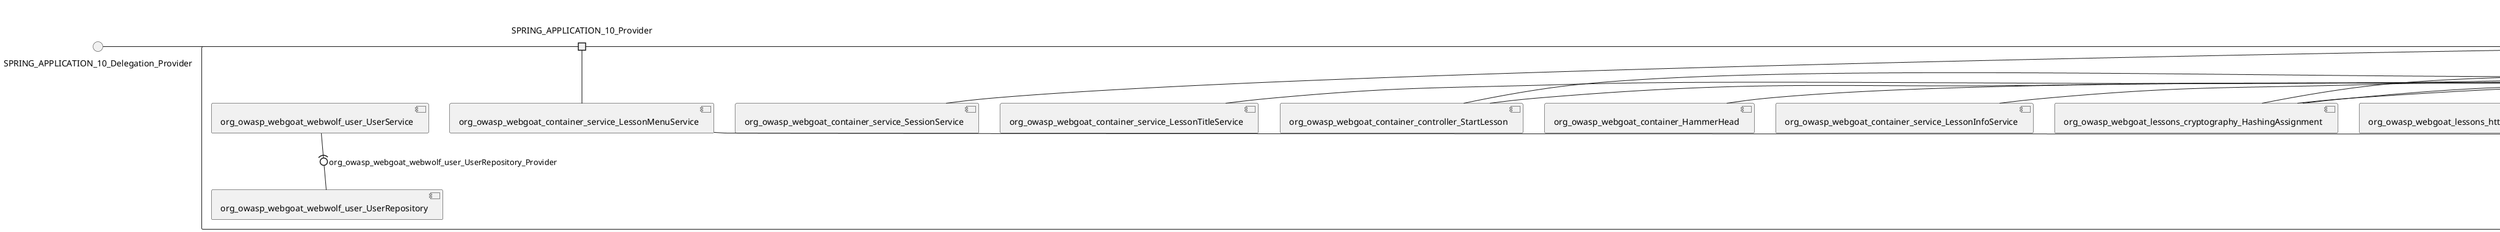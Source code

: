 @startuml
skinparam fixCircleLabelOverlapping true
skinparam componentStyle uml2
() SPRING_APPLICATION_10_Delegation_Provider
() SPRING_APPLICATION_11_Delegation_Provider
() SPRING_APPLICATION_12_Delegation_Provider
() SPRING_APPLICATION_13_Delegation_Provider
() SPRING_APPLICATION_14_Delegation_Provider
() SPRING_APPLICATION_15_Delegation_Provider
() SPRING_APPLICATION_16_Delegation_Provider
() SPRING_APPLICATION_2_Delegation_Provider
() SPRING_APPLICATION_3_Delegation_Provider
() SPRING_APPLICATION_4_Delegation_Provider
() SPRING_APPLICATION_5_Delegation_Provider
() SPRING_APPLICATION_6_Delegation_Provider
() SPRING_APPLICATION_7_Delegation_Provider
() SPRING_APPLICATION_8_Delegation_Provider
() SPRING_APPLICATION_9_Delegation_Provider
() SPRING_APPLICATION_BypassRestrictions_FieldRestrictions_POST_Delegation_Provider
() SPRING_APPLICATION_BypassRestrictions_frontendValidation_POST_Delegation_Provider
() SPRING_APPLICATION_ChromeDevTools_dummy_POST_Delegation_Provider
() SPRING_APPLICATION_ChromeDevTools_network_POST_Delegation_Provider
() SPRING_APPLICATION_CrossSiteScriptingStored_stored_xss_POST_Delegation_Provider
() SPRING_APPLICATION_CrossSiteScriptingStored_stored_xss_follow_up_POST_Delegation_Provider
() SPRING_APPLICATION_CrossSiteScripting_attack1_POST_Delegation_Provider
() SPRING_APPLICATION_CrossSiteScripting_attack3_POST_Delegation_Provider
() SPRING_APPLICATION_CrossSiteScripting_attack4_POST_Delegation_Provider
() SPRING_APPLICATION_CrossSiteScripting_attack5a_GET_Delegation_Provider
() SPRING_APPLICATION_CrossSiteScripting_attack6a_POST_Delegation_Provider
() SPRING_APPLICATION_CrossSiteScripting_dom_follow_up_POST_Delegation_Provider
() SPRING_APPLICATION_CrossSiteScripting_phone_home_xss_POST_Delegation_Provider
() SPRING_APPLICATION_CrossSiteScripting_quiz_GET_POST_Delegation_Provider
() SPRING_APPLICATION_Delegation_Provider
() SPRING_APPLICATION_GET_10_Delegation_Provider
() SPRING_APPLICATION_GET_11_Delegation_Provider
() SPRING_APPLICATION_GET_2_Delegation_Provider
() SPRING_APPLICATION_GET_3_Delegation_Provider
() SPRING_APPLICATION_GET_4_Delegation_Provider
() SPRING_APPLICATION_GET_5_Delegation_Provider
() SPRING_APPLICATION_GET_6_Delegation_Provider
() SPRING_APPLICATION_GET_7_Delegation_Provider
() SPRING_APPLICATION_GET_8_Delegation_Provider
() SPRING_APPLICATION_GET_9_Delegation_Provider
() SPRING_APPLICATION_GET_Delegation_Provider
() SPRING_APPLICATION_HtmlTampering_task_POST_Delegation_Provider
() SPRING_APPLICATION_HttpBasics_attack1_POST_Delegation_Provider
() SPRING_APPLICATION_HttpBasics_attack2_POST_Delegation_Provider
() SPRING_APPLICATION_IDOR_diff_attributes_POST_Delegation_Provider
() SPRING_APPLICATION_IDOR_login_POST_Delegation_Provider
() SPRING_APPLICATION_IDOR_profile_alt_path_POST_Delegation_Provider
() SPRING_APPLICATION_InsecureDeserialization_task_POST_Delegation_Provider
() SPRING_APPLICATION_InsecureLogin_Delegation_Provider
() SPRING_APPLICATION_JWT_decode_POST_Delegation_Provider
() SPRING_APPLICATION_JWT_jku_Delegation_Provider
() SPRING_APPLICATION_JWT_kid_Delegation_Provider
() SPRING_APPLICATION_JWT_quiz_GET_POST_Delegation_Provider
() SPRING_APPLICATION_JWT_refresh_Delegation_Provider
() SPRING_APPLICATION_JWT_secret_POST_Delegation_Provider
() SPRING_APPLICATION_JWT_votings_Delegation_Provider
() SPRING_APPLICATION_LogSpoofing_log_bleeding_POST_Delegation_Provider
() SPRING_APPLICATION_LogSpoofing_log_spoofing_POST_Delegation_Provider
() SPRING_APPLICATION_POST_10_Delegation_Provider
() SPRING_APPLICATION_POST_11_Delegation_Provider
() SPRING_APPLICATION_POST_12_Delegation_Provider
() SPRING_APPLICATION_POST_13_Delegation_Provider
() SPRING_APPLICATION_POST_14_Delegation_Provider
() SPRING_APPLICATION_POST_15_Delegation_Provider
() SPRING_APPLICATION_POST_16_Delegation_Provider
() SPRING_APPLICATION_POST_17_Delegation_Provider
() SPRING_APPLICATION_POST_18_Delegation_Provider
() SPRING_APPLICATION_POST_2_Delegation_Provider
() SPRING_APPLICATION_POST_3_Delegation_Provider
() SPRING_APPLICATION_POST_4_Delegation_Provider
() SPRING_APPLICATION_POST_5_Delegation_Provider
() SPRING_APPLICATION_POST_6_Delegation_Provider
() SPRING_APPLICATION_POST_7_Delegation_Provider
() SPRING_APPLICATION_POST_8_Delegation_Provider
() SPRING_APPLICATION_POST_9_Delegation_Provider
() SPRING_APPLICATION_POST_Delegation_Provider
() SPRING_APPLICATION_PUT_Delegation_Provider
() SPRING_APPLICATION_PasswordReset_ForgotPassword_create_password_reset_link_POST_Delegation_Provider
() SPRING_APPLICATION_PasswordReset_SecurityQuestions_POST_Delegation_Provider
() SPRING_APPLICATION_PasswordReset_reset_Delegation_Provider
() SPRING_APPLICATION_PasswordReset_simple_mail_reset_POST_Delegation_Provider
() SPRING_APPLICATION_PathTraversal_profile_picture_GET_Delegation_Provider
() SPRING_APPLICATION_PathTraversal_profile_picture_fix_GET_Delegation_Provider
() SPRING_APPLICATION_PathTraversal_profile_upload_POST_Delegation_Provider
() SPRING_APPLICATION_PathTraversal_profile_upload_fix_POST_Delegation_Provider
() SPRING_APPLICATION_PathTraversal_profile_upload_remove_user_input_POST_Delegation_Provider
() SPRING_APPLICATION_PathTraversal_random_POST_Delegation_Provider
() SPRING_APPLICATION_PathTraversal_random_picture_GET_Delegation_Provider
() SPRING_APPLICATION_PathTraversal_zip_slip_Delegation_Provider
() SPRING_APPLICATION_SSRF_task1_POST_Delegation_Provider
() SPRING_APPLICATION_SSRF_task2_POST_Delegation_Provider
() SPRING_APPLICATION_SecurePasswords_assignment_POST_Delegation_Provider
() SPRING_APPLICATION_SqlInjectionAdvanced_attack6a_POST_Delegation_Provider
() SPRING_APPLICATION_SqlInjectionAdvanced_attack6b_POST_Delegation_Provider
() SPRING_APPLICATION_SqlInjectionAdvanced_challenge_Login_POST_Delegation_Provider
() SPRING_APPLICATION_SqlInjectionAdvanced_challenge_PUT_Delegation_Provider
() SPRING_APPLICATION_SqlInjectionAdvanced_quiz_GET_POST_Delegation_Provider
() SPRING_APPLICATION_SqlInjectionMitigations_attack10a_POST_Delegation_Provider
() SPRING_APPLICATION_SqlInjectionMitigations_attack10b_POST_Delegation_Provider
() SPRING_APPLICATION_SqlInjectionMitigations_attack12a_POST_Delegation_Provider
() SPRING_APPLICATION_SqlInjectionMitigations_servers_GET_Delegation_Provider
() SPRING_APPLICATION_SqlInjection_assignment5a_POST_Delegation_Provider
() SPRING_APPLICATION_SqlInjection_assignment5b_POST_Delegation_Provider
() SPRING_APPLICATION_SqlInjection_attack10_POST_Delegation_Provider
() SPRING_APPLICATION_SqlInjection_attack2_POST_Delegation_Provider
() SPRING_APPLICATION_SqlInjection_attack3_POST_Delegation_Provider
() SPRING_APPLICATION_SqlInjection_attack4_POST_Delegation_Provider
() SPRING_APPLICATION_SqlInjection_attack5_POST_Delegation_Provider
() SPRING_APPLICATION_SqlInjection_attack8_POST_Delegation_Provider
() SPRING_APPLICATION_SqlInjection_attack9_POST_Delegation_Provider
() SPRING_APPLICATION_SqlOnlyInputValidationOnKeywords_attack_POST_Delegation_Provider
() SPRING_APPLICATION_SqlOnlyInputValidation_attack_POST_Delegation_Provider
() SPRING_APPLICATION_VulnerableComponents_attack1_POST_Delegation_Provider
() SPRING_APPLICATION_WebWolf_GET_Delegation_Provider
() SPRING_APPLICATION_WebWolf_landing_Delegation_Provider
() SPRING_APPLICATION_WebWolf_mail_Delegation_Provider
() SPRING_APPLICATION_challenge_1_POST_Delegation_Provider
() SPRING_APPLICATION_challenge_5_POST_Delegation_Provider
() SPRING_APPLICATION_challenge_7_Delegation_Provider
() SPRING_APPLICATION_challenge_8_Delegation_Provider
() SPRING_APPLICATION_challenge_logo_Delegation_Provider
() SPRING_APPLICATION_cia_quiz_GET_POST_Delegation_Provider
() SPRING_APPLICATION_clientSideFiltering_attack1_POST_Delegation_Provider
() SPRING_APPLICATION_clientSideFiltering_challenge_store_coupons_GET_Delegation_Provider
() SPRING_APPLICATION_clientSideFiltering_getItForFree_POST_Delegation_Provider
() SPRING_APPLICATION_clientSideFiltering_salaries_GET_Delegation_Provider
() SPRING_APPLICATION_crypto_encoding_basic_auth_POST_Delegation_Provider
() SPRING_APPLICATION_crypto_encoding_xor_POST_Delegation_Provider
() SPRING_APPLICATION_crypto_hashing_POST_Delegation_Provider
() SPRING_APPLICATION_crypto_secure_defaults_POST_Delegation_Provider
() SPRING_APPLICATION_crypto_signing_verify_POST_Delegation_Provider
() SPRING_APPLICATION_csrf_feedback_message_POST_Delegation_Provider
() SPRING_APPLICATION_csrf_review_POST_Delegation_Provider
() SPRING_APPLICATION_files_GET_Delegation_Provider
() SPRING_APPLICATION_fileupload_POST_Delegation_Provider
() SPRING_APPLICATION_jwt_Delegation_Provider
() SPRING_APPLICATION_landing_Delegation_Provider
() SPRING_APPLICATION_lesson_template_Delegation_Provider
() SPRING_APPLICATION_login_oauth_mvc_GET_Delegation_Provider
() SPRING_APPLICATION_mail_DELETE_GET_POST_Delegation_Provider
() SPRING_APPLICATION_register_mvc_POST_Delegation_Provider
() SPRING_APPLICATION_registration_GET_Delegation_Provider
() SPRING_APPLICATION_requests_GET_Delegation_Provider
() SPRING_APPLICATION_scoreboard_data_GET_Delegation_Provider
() SPRING_APPLICATION_server_directory_GET_Delegation_Provider
() SPRING_APPLICATION_service_debug_labels_mvc_Delegation_Provider
() SPRING_APPLICATION_service_lessonoverview_mvc_Delegation_Provider
() SPRING_APPLICATION_xxe_comments_GET_Delegation_Provider
rectangle System {
[org_owasp_webgoat_container_HammerHead] [[webgoat-webgoat.repository#_ZVGf_DFpEe-_a7mISf_qow]]
[org_owasp_webgoat_container_WebWolfRedirect] [[webgoat-webgoat.repository#_ZVGf_DFpEe-_a7mISf_qow]]
[org_owasp_webgoat_container_controller_StartLesson] [[webgoat-webgoat.repository#_ZVGf_DFpEe-_a7mISf_qow]]
[org_owasp_webgoat_container_controller_Welcome] [[webgoat-webgoat.repository#_ZVGf_DFpEe-_a7mISf_qow]]
[org_owasp_webgoat_container_i18n_PluginMessages_Provider] [[webgoat-webgoat.repository#_ZVGf_DFpEe-_a7mISf_qow]]
[org_owasp_webgoat_container_service_EnvironmentService] [[webgoat-webgoat.repository#_ZVGf_DFpEe-_a7mISf_qow]]
[org_owasp_webgoat_container_service_HintService] [[webgoat-webgoat.repository#_ZVGf_DFpEe-_a7mISf_qow]]
[org_owasp_webgoat_container_service_LabelDebugService] [[webgoat-webgoat.repository#_ZVGf_DFpEe-_a7mISf_qow]]
[org_owasp_webgoat_container_service_LabelService] [[webgoat-webgoat.repository#_ZVGf_DFpEe-_a7mISf_qow]]
[org_owasp_webgoat_container_service_LessonInfoService] [[webgoat-webgoat.repository#_ZVGf_DFpEe-_a7mISf_qow]]
[org_owasp_webgoat_container_service_LessonMenuService] [[webgoat-webgoat.repository#_ZVGf_DFpEe-_a7mISf_qow]]
[org_owasp_webgoat_container_service_LessonProgressService] [[webgoat-webgoat.repository#_ZVGf_DFpEe-_a7mISf_qow]]
[org_owasp_webgoat_container_service_LessonTitleService] [[webgoat-webgoat.repository#_ZVGf_DFpEe-_a7mISf_qow]]
[org_owasp_webgoat_container_service_ReportCardService] [[webgoat-webgoat.repository#_ZVGf_DFpEe-_a7mISf_qow]]
[org_owasp_webgoat_container_service_RestartLessonService] [[webgoat-webgoat.repository#_ZVGf_DFpEe-_a7mISf_qow]]
[org_owasp_webgoat_container_service_SessionService] [[webgoat-webgoat.repository#_ZVGf_DFpEe-_a7mISf_qow]]
[org_owasp_webgoat_container_session_UserSessionData_Provider] [[webgoat-webgoat.repository#_ZVGf_DFpEe-_a7mISf_qow]]
[org_owasp_webgoat_container_session_WebSession_Provider] [[webgoat-webgoat.repository#_ZVGf_DFpEe-_a7mISf_qow]]
[org_owasp_webgoat_container_users_RegistrationController] [[webgoat-webgoat.repository#_ZVGf_DFpEe-_a7mISf_qow]]
[org_owasp_webgoat_container_users_Scoreboard] [[webgoat-webgoat.repository#_ZVGf_DFpEe-_a7mISf_qow]]
[org_owasp_webgoat_container_users_UserRepository] [[webgoat-webgoat.repository#_ZVGf_DFpEe-_a7mISf_qow]]
[org_owasp_webgoat_container_users_UserService] [[webgoat-webgoat.repository#_ZVGf_DFpEe-_a7mISf_qow]]
[org_owasp_webgoat_container_users_UserTrackerRepository] [[webgoat-webgoat.repository#_ZVGf_DFpEe-_a7mISf_qow]]
[org_owasp_webgoat_lessons_authbypass_VerifyAccount] [[webgoat-webgoat.repository#_ZVGf_DFpEe-_a7mISf_qow]]
[org_owasp_webgoat_lessons_bypassrestrictions_BypassRestrictionsFieldRestrictions] [[webgoat-webgoat.repository#_ZVGf_DFpEe-_a7mISf_qow]]
[org_owasp_webgoat_lessons_bypassrestrictions_BypassRestrictionsFrontendValidation] [[webgoat-webgoat.repository#_ZVGf_DFpEe-_a7mISf_qow]]
[org_owasp_webgoat_lessons_challenges_FlagController] [[webgoat-webgoat.repository#_ZVGf_DFpEe-_a7mISf_qow]]
[org_owasp_webgoat_lessons_challenges_challenge1_Assignment1] [[webgoat-webgoat.repository#_ZVGf_DFpEe-_a7mISf_qow]]
[org_owasp_webgoat_lessons_challenges_challenge1_ImageServlet] [[webgoat-webgoat.repository#_ZVGf_DFpEe-_a7mISf_qow]]
[org_owasp_webgoat_lessons_challenges_challenge5_Assignment5] [[webgoat-webgoat.repository#_ZVGf_DFpEe-_a7mISf_qow]]
[org_owasp_webgoat_lessons_challenges_challenge7_Assignment7] [[webgoat-webgoat.repository#_ZVGf_DFpEe-_a7mISf_qow]]
[org_owasp_webgoat_lessons_challenges_challenge8_Assignment8] [[webgoat-webgoat.repository#_ZVGf_DFpEe-_a7mISf_qow]]
[org_owasp_webgoat_lessons_chromedevtools_NetworkDummy] [[webgoat-webgoat.repository#_ZVGf_DFpEe-_a7mISf_qow]]
[org_owasp_webgoat_lessons_chromedevtools_NetworkLesson] [[webgoat-webgoat.repository#_ZVGf_DFpEe-_a7mISf_qow]]
[org_owasp_webgoat_lessons_cia_CIAQuiz] [[webgoat-webgoat.repository#_ZVGf_DFpEe-_a7mISf_qow]]
[org_owasp_webgoat_lessons_clientsidefiltering_ClientSideFilteringAssignment] [[webgoat-webgoat.repository#_ZVGf_DFpEe-_a7mISf_qow]]
[org_owasp_webgoat_lessons_clientsidefiltering_ClientSideFilteringFreeAssignment] [[webgoat-webgoat.repository#_ZVGf_DFpEe-_a7mISf_qow]]
[org_owasp_webgoat_lessons_clientsidefiltering_Salaries] [[webgoat-webgoat.repository#_ZVGf_DFpEe-_a7mISf_qow]]
[org_owasp_webgoat_lessons_clientsidefiltering_ShopEndpoint] [[webgoat-webgoat.repository#_ZVGf_DFpEe-_a7mISf_qow]]
[org_owasp_webgoat_lessons_cryptography_EncodingAssignment] [[webgoat-webgoat.repository#_ZVGf_DFpEe-_a7mISf_qow]]
[org_owasp_webgoat_lessons_cryptography_HashingAssignment] [[webgoat-webgoat.repository#_ZVGf_DFpEe-_a7mISf_qow]]
[org_owasp_webgoat_lessons_cryptography_SecureDefaultsAssignment] [[webgoat-webgoat.repository#_ZVGf_DFpEe-_a7mISf_qow]]
[org_owasp_webgoat_lessons_cryptography_SigningAssignment] [[webgoat-webgoat.repository#_ZVGf_DFpEe-_a7mISf_qow]]
[org_owasp_webgoat_lessons_cryptography_XOREncodingAssignment] [[webgoat-webgoat.repository#_ZVGf_DFpEe-_a7mISf_qow]]
[org_owasp_webgoat_lessons_csrf_CSRFConfirmFlag1] [[webgoat-webgoat.repository#_ZVGf_DFpEe-_a7mISf_qow]]
[org_owasp_webgoat_lessons_csrf_CSRFFeedback] [[webgoat-webgoat.repository#_ZVGf_DFpEe-_a7mISf_qow]]
[org_owasp_webgoat_lessons_csrf_CSRFGetFlag] [[webgoat-webgoat.repository#_ZVGf_DFpEe-_a7mISf_qow]]
[org_owasp_webgoat_lessons_csrf_CSRFLogin] [[webgoat-webgoat.repository#_ZVGf_DFpEe-_a7mISf_qow]]
[org_owasp_webgoat_lessons_csrf_ForgedReviews] [[webgoat-webgoat.repository#_ZVGf_DFpEe-_a7mISf_qow]]
[org_owasp_webgoat_lessons_csrf_ObjectMapper_Provider] [[webgoat-webgoat.repository#_ZVGf_DFpEe-_a7mISf_qow]]
[org_owasp_webgoat_lessons_deserialization_InsecureDeserializationTask] [[webgoat-webgoat.repository#_ZVGf_DFpEe-_a7mISf_qow]]
[org_owasp_webgoat_lessons_hijacksession_HijackSessionAssignment] [[webgoat-webgoat.repository#_ZVGf_DFpEe-_a7mISf_qow]]
[org_owasp_webgoat_lessons_hijacksession_cas_HijackSessionAuthenticationProvider] [[webgoat-webgoat.repository#_ZVGf_DFpEe-_a7mISf_qow]]
[org_owasp_webgoat_lessons_htmltampering_HtmlTamperingTask] [[webgoat-webgoat.repository#_ZVGf_DFpEe-_a7mISf_qow]]
[org_owasp_webgoat_lessons_httpbasics_HttpBasicsLesson] [[webgoat-webgoat.repository#_ZVGf_DFpEe-_a7mISf_qow]]
[org_owasp_webgoat_lessons_httpbasics_HttpBasicsQuiz] [[webgoat-webgoat.repository#_ZVGf_DFpEe-_a7mISf_qow]]
[org_owasp_webgoat_lessons_httpproxies_HttpBasicsInterceptRequest] [[webgoat-webgoat.repository#_ZVGf_DFpEe-_a7mISf_qow]]
[org_owasp_webgoat_lessons_idor_IDORDiffAttributes] [[webgoat-webgoat.repository#_ZVGf_DFpEe-_a7mISf_qow]]
[org_owasp_webgoat_lessons_idor_IDOREditOtherProfile] [[webgoat-webgoat.repository#_ZVGf_DFpEe-_a7mISf_qow]]
[org_owasp_webgoat_lessons_idor_IDORLogin] [[webgoat-webgoat.repository#_ZVGf_DFpEe-_a7mISf_qow]]
[org_owasp_webgoat_lessons_idor_IDORViewOtherProfile] [[webgoat-webgoat.repository#_ZVGf_DFpEe-_a7mISf_qow]]
[org_owasp_webgoat_lessons_idor_IDORViewOwnProfile] [[webgoat-webgoat.repository#_ZVGf_DFpEe-_a7mISf_qow]]
[org_owasp_webgoat_lessons_idor_IDORViewOwnProfileAltUrl] [[webgoat-webgoat.repository#_ZVGf_DFpEe-_a7mISf_qow]]
[org_owasp_webgoat_lessons_insecurelogin_InsecureLoginTask] [[webgoat-webgoat.repository#_ZVGf_DFpEe-_a7mISf_qow]]
[org_owasp_webgoat_lessons_jwt_JWTDecodeEndpoint] [[webgoat-webgoat.repository#_ZVGf_DFpEe-_a7mISf_qow]]
[org_owasp_webgoat_lessons_jwt_JWTQuiz] [[webgoat-webgoat.repository#_ZVGf_DFpEe-_a7mISf_qow]]
[org_owasp_webgoat_lessons_jwt_JWTRefreshEndpoint] [[webgoat-webgoat.repository#_ZVGf_DFpEe-_a7mISf_qow]]
[org_owasp_webgoat_lessons_jwt_JWTSecretKeyEndpoint] [[webgoat-webgoat.repository#_ZVGf_DFpEe-_a7mISf_qow]]
[org_owasp_webgoat_lessons_jwt_JWTVotesEndpoint] [[webgoat-webgoat.repository#_ZVGf_DFpEe-_a7mISf_qow]]
[org_owasp_webgoat_lessons_jwt_claimmisuse_JWTHeaderJKUEndpoint] [[webgoat-webgoat.repository#_ZVGf_DFpEe-_a7mISf_qow]]
[org_owasp_webgoat_lessons_jwt_claimmisuse_JWTHeaderKIDEndpoint] [[webgoat-webgoat.repository#_ZVGf_DFpEe-_a7mISf_qow]]
[org_owasp_webgoat_lessons_lessontemplate_SampleAttack] [[webgoat-webgoat.repository#_ZVGf_DFpEe-_a7mISf_qow]]
[org_owasp_webgoat_lessons_logging_LogBleedingTask] [[webgoat-webgoat.repository#_ZVGf_DFpEe-_a7mISf_qow]]
[org_owasp_webgoat_lessons_logging_LogSpoofingTask] [[webgoat-webgoat.repository#_ZVGf_DFpEe-_a7mISf_qow]]
[org_owasp_webgoat_lessons_missingac_MissingFunctionACHiddenMenus] [[webgoat-webgoat.repository#_ZVGf_DFpEe-_a7mISf_qow]]
[org_owasp_webgoat_lessons_missingac_MissingFunctionACUsers] [[webgoat-webgoat.repository#_ZVGf_DFpEe-_a7mISf_qow]]
[org_owasp_webgoat_lessons_missingac_MissingFunctionACYourHash] [[webgoat-webgoat.repository#_ZVGf_DFpEe-_a7mISf_qow]]
[org_owasp_webgoat_lessons_missingac_MissingFunctionACYourHashAdmin] [[webgoat-webgoat.repository#_ZVGf_DFpEe-_a7mISf_qow]]
[org_owasp_webgoat_lessons_passwordreset_QuestionsAssignment] [[webgoat-webgoat.repository#_ZVGf_DFpEe-_a7mISf_qow]]
[org_owasp_webgoat_lessons_passwordreset_ResetLinkAssignment] [[webgoat-webgoat.repository#_ZVGf_DFpEe-_a7mISf_qow]]
[org_owasp_webgoat_lessons_passwordreset_ResetLinkAssignmentForgotPassword] [[webgoat-webgoat.repository#_ZVGf_DFpEe-_a7mISf_qow]]
[org_owasp_webgoat_lessons_passwordreset_SecurityQuestionAssignment] [[webgoat-webgoat.repository#_ZVGf_DFpEe-_a7mISf_qow]]
[org_owasp_webgoat_lessons_passwordreset_SimpleMailAssignment] [[webgoat-webgoat.repository#_ZVGf_DFpEe-_a7mISf_qow]]
[org_owasp_webgoat_lessons_passwordreset_TriedQuestions] [[webgoat-webgoat.repository#_ZVGf_DFpEe-_a7mISf_qow]]
[org_owasp_webgoat_lessons_pathtraversal_ProfileUpload] [[webgoat-webgoat.repository#_ZVGf_DFpEe-_a7mISf_qow]]
[org_owasp_webgoat_lessons_pathtraversal_ProfileUploadFix] [[webgoat-webgoat.repository#_ZVGf_DFpEe-_a7mISf_qow]]
[org_owasp_webgoat_lessons_pathtraversal_ProfileUploadRemoveUserInput] [[webgoat-webgoat.repository#_ZVGf_DFpEe-_a7mISf_qow]]
[org_owasp_webgoat_lessons_pathtraversal_ProfileUploadRetrieval] [[webgoat-webgoat.repository#_ZVGf_DFpEe-_a7mISf_qow]]
[org_owasp_webgoat_lessons_pathtraversal_ProfileZipSlip] [[webgoat-webgoat.repository#_ZVGf_DFpEe-_a7mISf_qow]]
[org_owasp_webgoat_lessons_securepasswords_SecurePasswordsAssignment] [[webgoat-webgoat.repository#_ZVGf_DFpEe-_a7mISf_qow]]
[org_owasp_webgoat_lessons_spoofcookie_SpoofCookieAssignment] [[webgoat-webgoat.repository#_ZVGf_DFpEe-_a7mISf_qow]]
[org_owasp_webgoat_lessons_sqlinjection_advanced_SqlInjectionChallenge] [[webgoat-webgoat.repository#_ZVGf_DFpEe-_a7mISf_qow]]
[org_owasp_webgoat_lessons_sqlinjection_advanced_SqlInjectionChallengeLogin] [[webgoat-webgoat.repository#_ZVGf_DFpEe-_a7mISf_qow]]
[org_owasp_webgoat_lessons_sqlinjection_advanced_SqlInjectionLesson6a] [[webgoat-webgoat.repository#_ZVGf_DFpEe-_a7mISf_qow]]
[org_owasp_webgoat_lessons_sqlinjection_advanced_SqlInjectionLesson6b] [[webgoat-webgoat.repository#_ZVGf_DFpEe-_a7mISf_qow]]
[org_owasp_webgoat_lessons_sqlinjection_advanced_SqlInjectionQuiz] [[webgoat-webgoat.repository#_ZVGf_DFpEe-_a7mISf_qow]]
[org_owasp_webgoat_lessons_sqlinjection_introduction_SqlInjectionLesson10] [[webgoat-webgoat.repository#_ZVGf_DFpEe-_a7mISf_qow]]
[org_owasp_webgoat_lessons_sqlinjection_introduction_SqlInjectionLesson2] [[webgoat-webgoat.repository#_ZVGf_DFpEe-_a7mISf_qow]]
[org_owasp_webgoat_lessons_sqlinjection_introduction_SqlInjectionLesson3] [[webgoat-webgoat.repository#_ZVGf_DFpEe-_a7mISf_qow]]
[org_owasp_webgoat_lessons_sqlinjection_introduction_SqlInjectionLesson4] [[webgoat-webgoat.repository#_ZVGf_DFpEe-_a7mISf_qow]]
[org_owasp_webgoat_lessons_sqlinjection_introduction_SqlInjectionLesson5] [[webgoat-webgoat.repository#_ZVGf_DFpEe-_a7mISf_qow]]
[org_owasp_webgoat_lessons_sqlinjection_introduction_SqlInjectionLesson5a] [[webgoat-webgoat.repository#_ZVGf_DFpEe-_a7mISf_qow]]
[org_owasp_webgoat_lessons_sqlinjection_introduction_SqlInjectionLesson5b] [[webgoat-webgoat.repository#_ZVGf_DFpEe-_a7mISf_qow]]
[org_owasp_webgoat_lessons_sqlinjection_introduction_SqlInjectionLesson8] [[webgoat-webgoat.repository#_ZVGf_DFpEe-_a7mISf_qow]]
[org_owasp_webgoat_lessons_sqlinjection_introduction_SqlInjectionLesson9] [[webgoat-webgoat.repository#_ZVGf_DFpEe-_a7mISf_qow]]
[org_owasp_webgoat_lessons_sqlinjection_mitigation_Servers] [[webgoat-webgoat.repository#_ZVGf_DFpEe-_a7mISf_qow]]
[org_owasp_webgoat_lessons_sqlinjection_mitigation_SqlInjectionLesson10a] [[webgoat-webgoat.repository#_ZVGf_DFpEe-_a7mISf_qow]]
[org_owasp_webgoat_lessons_sqlinjection_mitigation_SqlInjectionLesson10b] [[webgoat-webgoat.repository#_ZVGf_DFpEe-_a7mISf_qow]]
[org_owasp_webgoat_lessons_sqlinjection_mitigation_SqlInjectionLesson13] [[webgoat-webgoat.repository#_ZVGf_DFpEe-_a7mISf_qow]]
[org_owasp_webgoat_lessons_sqlinjection_mitigation_SqlOnlyInputValidation] [[webgoat-webgoat.repository#_ZVGf_DFpEe-_a7mISf_qow]]
[org_owasp_webgoat_lessons_sqlinjection_mitigation_SqlOnlyInputValidationOnKeywords] [[webgoat-webgoat.repository#_ZVGf_DFpEe-_a7mISf_qow]]
[org_owasp_webgoat_lessons_ssrf_SSRFTask1] [[webgoat-webgoat.repository#_ZVGf_DFpEe-_a7mISf_qow]]
[org_owasp_webgoat_lessons_ssrf_SSRFTask2] [[webgoat-webgoat.repository#_ZVGf_DFpEe-_a7mISf_qow]]
[org_owasp_webgoat_lessons_vulnerablecomponents_VulnerableComponentsLesson] [[webgoat-webgoat.repository#_ZVGf_DFpEe-_a7mISf_qow]]
[org_owasp_webgoat_lessons_webwolfintroduction_LandingAssignment] [[webgoat-webgoat.repository#_ZVGf_DFpEe-_a7mISf_qow]]
[org_owasp_webgoat_lessons_webwolfintroduction_MailAssignment] [[webgoat-webgoat.repository#_ZVGf_DFpEe-_a7mISf_qow]]
[org_owasp_webgoat_lessons_xss_CrossSiteScriptingLesson1] [[webgoat-webgoat.repository#_ZVGf_DFpEe-_a7mISf_qow]]
[org_owasp_webgoat_lessons_xss_CrossSiteScriptingLesson3] [[webgoat-webgoat.repository#_ZVGf_DFpEe-_a7mISf_qow]]
[org_owasp_webgoat_lessons_xss_CrossSiteScriptingLesson4] [[webgoat-webgoat.repository#_ZVGf_DFpEe-_a7mISf_qow]]
[org_owasp_webgoat_lessons_xss_CrossSiteScriptingLesson5a] [[webgoat-webgoat.repository#_ZVGf_DFpEe-_a7mISf_qow]]
[org_owasp_webgoat_lessons_xss_CrossSiteScriptingLesson6a] [[webgoat-webgoat.repository#_ZVGf_DFpEe-_a7mISf_qow]]
[org_owasp_webgoat_lessons_xss_CrossSiteScriptingQuiz] [[webgoat-webgoat.repository#_ZVGf_DFpEe-_a7mISf_qow]]
[org_owasp_webgoat_lessons_xss_DOMCrossSiteScripting] [[webgoat-webgoat.repository#_ZVGf_DFpEe-_a7mISf_qow]]
[org_owasp_webgoat_lessons_xss_DOMCrossSiteScriptingVerifier] [[webgoat-webgoat.repository#_ZVGf_DFpEe-_a7mISf_qow]]
[org_owasp_webgoat_lessons_xss_stored_StoredCrossSiteScriptingVerifier] [[webgoat-webgoat.repository#_ZVGf_DFpEe-_a7mISf_qow]]
[org_owasp_webgoat_lessons_xss_stored_StoredXssComments] [[webgoat-webgoat.repository#_ZVGf_DFpEe-_a7mISf_qow]]
[org_owasp_webgoat_lessons_xxe_BlindSendFileAssignment] [[webgoat-webgoat.repository#_ZVGf_DFpEe-_a7mISf_qow]]
[org_owasp_webgoat_lessons_xxe_CommentsCache] [[webgoat-webgoat.repository#_ZVGf_DFpEe-_a7mISf_qow]]
[org_owasp_webgoat_lessons_xxe_CommentsEndpoint] [[webgoat-webgoat.repository#_ZVGf_DFpEe-_a7mISf_qow]]
[org_owasp_webgoat_lessons_xxe_ContentTypeAssignment] [[webgoat-webgoat.repository#_ZVGf_DFpEe-_a7mISf_qow]]
[org_owasp_webgoat_lessons_xxe_SimpleXXE] [[webgoat-webgoat.repository#_ZVGf_DFpEe-_a7mISf_qow]]
[org_owasp_webgoat_webwolf_FileServer] [[webgoat-webgoat.repository#_ZVGf_DFpEe-_a7mISf_qow]]
[org_owasp_webgoat_webwolf_jwt_JWTController] [[webgoat-webgoat.repository#_ZVGf_DFpEe-_a7mISf_qow]]
[org_owasp_webgoat_webwolf_mailbox_MailboxController] [[webgoat-webgoat.repository#_ZVGf_DFpEe-_a7mISf_qow]]
[org_owasp_webgoat_webwolf_mailbox_MailboxRepository] [[webgoat-webgoat.repository#_ZVGf_DFpEe-_a7mISf_qow]]
[org_owasp_webgoat_webwolf_requests_LandingPage] [[webgoat-webgoat.repository#_ZVGf_DFpEe-_a7mISf_qow]]
[org_owasp_webgoat_webwolf_requests_Requests] [[webgoat-webgoat.repository#_ZVGf_DFpEe-_a7mISf_qow]]
[org_owasp_webgoat_webwolf_user_UserRepository] [[webgoat-webgoat.repository#_ZVGf_DFpEe-_a7mISf_qow]]
[org_owasp_webgoat_webwolf_user_UserService] [[webgoat-webgoat.repository#_ZVGf_DFpEe-_a7mISf_qow]]
port SPRING_APPLICATION_10_Provider
SPRING_APPLICATION_10_Delegation_Provider - SPRING_APPLICATION_10_Provider
SPRING_APPLICATION_10_Provider - [org_owasp_webgoat_container_service_LessonMenuService]
port SPRING_APPLICATION_11_Provider
SPRING_APPLICATION_11_Delegation_Provider - SPRING_APPLICATION_11_Provider
SPRING_APPLICATION_11_Provider - [org_owasp_webgoat_lessons_cryptography_HashingAssignment]
port SPRING_APPLICATION_12_Provider
SPRING_APPLICATION_12_Delegation_Provider - SPRING_APPLICATION_12_Provider
SPRING_APPLICATION_12_Provider - [org_owasp_webgoat_container_service_SessionService]
port SPRING_APPLICATION_13_Provider
SPRING_APPLICATION_13_Delegation_Provider - SPRING_APPLICATION_13_Provider
SPRING_APPLICATION_13_Provider - [org_owasp_webgoat_container_controller_StartLesson]
port SPRING_APPLICATION_14_Provider
SPRING_APPLICATION_14_Delegation_Provider - SPRING_APPLICATION_14_Provider
SPRING_APPLICATION_14_Provider - [org_owasp_webgoat_container_service_LessonTitleService]
port SPRING_APPLICATION_15_Provider
SPRING_APPLICATION_15_Delegation_Provider - SPRING_APPLICATION_15_Provider
SPRING_APPLICATION_15_Provider - [org_owasp_webgoat_container_controller_StartLesson]
port SPRING_APPLICATION_16_Provider
SPRING_APPLICATION_16_Delegation_Provider - SPRING_APPLICATION_16_Provider
SPRING_APPLICATION_16_Provider - [org_owasp_webgoat_container_HammerHead]
port SPRING_APPLICATION_2_Provider
SPRING_APPLICATION_2_Delegation_Provider - SPRING_APPLICATION_2_Provider
SPRING_APPLICATION_2_Provider - [org_owasp_webgoat_container_service_LessonInfoService]
port SPRING_APPLICATION_3_Provider
SPRING_APPLICATION_3_Delegation_Provider - SPRING_APPLICATION_3_Provider
SPRING_APPLICATION_3_Provider - [org_owasp_webgoat_lessons_cryptography_SigningAssignment]
port SPRING_APPLICATION_4_Provider
SPRING_APPLICATION_4_Delegation_Provider - SPRING_APPLICATION_4_Provider
SPRING_APPLICATION_4_Provider - [org_owasp_webgoat_container_service_LabelDebugService]
port SPRING_APPLICATION_5_Provider
SPRING_APPLICATION_5_Delegation_Provider - SPRING_APPLICATION_5_Provider
SPRING_APPLICATION_5_Provider - [org_owasp_webgoat_lessons_cryptography_HashingAssignment]
port SPRING_APPLICATION_6_Provider
SPRING_APPLICATION_6_Delegation_Provider - SPRING_APPLICATION_6_Provider
SPRING_APPLICATION_6_Provider - [org_owasp_webgoat_lessons_httpproxies_HttpBasicsInterceptRequest]
port SPRING_APPLICATION_7_Provider
SPRING_APPLICATION_7_Delegation_Provider - SPRING_APPLICATION_7_Provider
SPRING_APPLICATION_7_Provider - [org_owasp_webgoat_lessons_jwt_JWTSecretKeyEndpoint]
port SPRING_APPLICATION_8_Provider
SPRING_APPLICATION_8_Delegation_Provider - SPRING_APPLICATION_8_Provider
SPRING_APPLICATION_8_Provider - [org_owasp_webgoat_container_service_RestartLessonService]
port SPRING_APPLICATION_9_Provider
SPRING_APPLICATION_9_Delegation_Provider - SPRING_APPLICATION_9_Provider
SPRING_APPLICATION_9_Provider - [org_owasp_webgoat_lessons_xxe_SimpleXXE]
port SPRING_APPLICATION_BypassRestrictions_FieldRestrictions_POST_Provider
SPRING_APPLICATION_BypassRestrictions_FieldRestrictions_POST_Delegation_Provider - SPRING_APPLICATION_BypassRestrictions_FieldRestrictions_POST_Provider
SPRING_APPLICATION_BypassRestrictions_FieldRestrictions_POST_Provider - [org_owasp_webgoat_lessons_bypassrestrictions_BypassRestrictionsFieldRestrictions]
port SPRING_APPLICATION_BypassRestrictions_frontendValidation_POST_Provider
SPRING_APPLICATION_BypassRestrictions_frontendValidation_POST_Delegation_Provider - SPRING_APPLICATION_BypassRestrictions_frontendValidation_POST_Provider
SPRING_APPLICATION_BypassRestrictions_frontendValidation_POST_Provider - [org_owasp_webgoat_lessons_bypassrestrictions_BypassRestrictionsFrontendValidation]
port SPRING_APPLICATION_ChromeDevTools_dummy_POST_Provider
SPRING_APPLICATION_ChromeDevTools_dummy_POST_Delegation_Provider - SPRING_APPLICATION_ChromeDevTools_dummy_POST_Provider
SPRING_APPLICATION_ChromeDevTools_dummy_POST_Provider - [org_owasp_webgoat_lessons_chromedevtools_NetworkDummy]
port SPRING_APPLICATION_ChromeDevTools_network_POST_Provider
SPRING_APPLICATION_ChromeDevTools_network_POST_Delegation_Provider - SPRING_APPLICATION_ChromeDevTools_network_POST_Provider
SPRING_APPLICATION_ChromeDevTools_network_POST_Provider - [org_owasp_webgoat_lessons_chromedevtools_NetworkLesson]
port SPRING_APPLICATION_CrossSiteScriptingStored_stored_xss_POST_Provider
SPRING_APPLICATION_CrossSiteScriptingStored_stored_xss_POST_Delegation_Provider - SPRING_APPLICATION_CrossSiteScriptingStored_stored_xss_POST_Provider
SPRING_APPLICATION_CrossSiteScriptingStored_stored_xss_POST_Provider - [org_owasp_webgoat_lessons_xss_stored_StoredXssComments]
port SPRING_APPLICATION_CrossSiteScriptingStored_stored_xss_follow_up_POST_Provider
SPRING_APPLICATION_CrossSiteScriptingStored_stored_xss_follow_up_POST_Delegation_Provider - SPRING_APPLICATION_CrossSiteScriptingStored_stored_xss_follow_up_POST_Provider
SPRING_APPLICATION_CrossSiteScriptingStored_stored_xss_follow_up_POST_Provider - [org_owasp_webgoat_lessons_xss_stored_StoredCrossSiteScriptingVerifier]
port SPRING_APPLICATION_CrossSiteScripting_attack1_POST_Provider
SPRING_APPLICATION_CrossSiteScripting_attack1_POST_Delegation_Provider - SPRING_APPLICATION_CrossSiteScripting_attack1_POST_Provider
SPRING_APPLICATION_CrossSiteScripting_attack1_POST_Provider - [org_owasp_webgoat_lessons_xss_CrossSiteScriptingLesson1]
port SPRING_APPLICATION_CrossSiteScripting_attack3_POST_Provider
SPRING_APPLICATION_CrossSiteScripting_attack3_POST_Delegation_Provider - SPRING_APPLICATION_CrossSiteScripting_attack3_POST_Provider
SPRING_APPLICATION_CrossSiteScripting_attack3_POST_Provider - [org_owasp_webgoat_lessons_xss_CrossSiteScriptingLesson3]
port SPRING_APPLICATION_CrossSiteScripting_attack4_POST_Provider
SPRING_APPLICATION_CrossSiteScripting_attack4_POST_Delegation_Provider - SPRING_APPLICATION_CrossSiteScripting_attack4_POST_Provider
SPRING_APPLICATION_CrossSiteScripting_attack4_POST_Provider - [org_owasp_webgoat_lessons_xss_CrossSiteScriptingLesson4]
port SPRING_APPLICATION_CrossSiteScripting_attack5a_GET_Provider
SPRING_APPLICATION_CrossSiteScripting_attack5a_GET_Delegation_Provider - SPRING_APPLICATION_CrossSiteScripting_attack5a_GET_Provider
SPRING_APPLICATION_CrossSiteScripting_attack5a_GET_Provider - [org_owasp_webgoat_lessons_xss_CrossSiteScriptingLesson5a]
port SPRING_APPLICATION_CrossSiteScripting_attack6a_POST_Provider
SPRING_APPLICATION_CrossSiteScripting_attack6a_POST_Delegation_Provider - SPRING_APPLICATION_CrossSiteScripting_attack6a_POST_Provider
SPRING_APPLICATION_CrossSiteScripting_attack6a_POST_Provider - [org_owasp_webgoat_lessons_xss_CrossSiteScriptingLesson6a]
port SPRING_APPLICATION_CrossSiteScripting_dom_follow_up_POST_Provider
SPRING_APPLICATION_CrossSiteScripting_dom_follow_up_POST_Delegation_Provider - SPRING_APPLICATION_CrossSiteScripting_dom_follow_up_POST_Provider
SPRING_APPLICATION_CrossSiteScripting_dom_follow_up_POST_Provider - [org_owasp_webgoat_lessons_xss_DOMCrossSiteScriptingVerifier]
port SPRING_APPLICATION_CrossSiteScripting_phone_home_xss_POST_Provider
SPRING_APPLICATION_CrossSiteScripting_phone_home_xss_POST_Delegation_Provider - SPRING_APPLICATION_CrossSiteScripting_phone_home_xss_POST_Provider
SPRING_APPLICATION_CrossSiteScripting_phone_home_xss_POST_Provider - [org_owasp_webgoat_lessons_xss_DOMCrossSiteScripting]
port SPRING_APPLICATION_CrossSiteScripting_quiz_GET_POST_Provider
SPRING_APPLICATION_CrossSiteScripting_quiz_GET_POST_Delegation_Provider - SPRING_APPLICATION_CrossSiteScripting_quiz_GET_POST_Provider
SPRING_APPLICATION_CrossSiteScripting_quiz_GET_POST_Provider - [org_owasp_webgoat_lessons_xss_CrossSiteScriptingQuiz]
port SPRING_APPLICATION_Provider
SPRING_APPLICATION_Delegation_Provider - SPRING_APPLICATION_Provider
SPRING_APPLICATION_Provider - [org_owasp_webgoat_webwolf_FileServer]
port SPRING_APPLICATION_GET_10_Provider
SPRING_APPLICATION_GET_10_Delegation_Provider - SPRING_APPLICATION_GET_10_Provider
SPRING_APPLICATION_GET_10_Provider - [org_owasp_webgoat_lessons_idor_IDORViewOwnProfile]
port SPRING_APPLICATION_GET_11_Provider
SPRING_APPLICATION_GET_11_Delegation_Provider - SPRING_APPLICATION_GET_11_Provider
SPRING_APPLICATION_GET_11_Provider - [org_owasp_webgoat_container_service_HintService]
port SPRING_APPLICATION_GET_2_Provider
SPRING_APPLICATION_GET_2_Delegation_Provider - SPRING_APPLICATION_GET_2_Provider
SPRING_APPLICATION_GET_2_Provider - [org_owasp_webgoat_lessons_csrf_ForgedReviews]
port SPRING_APPLICATION_GET_3_Provider
SPRING_APPLICATION_GET_3_Delegation_Provider - SPRING_APPLICATION_GET_3_Provider
SPRING_APPLICATION_GET_3_Provider - [org_owasp_webgoat_lessons_spoofcookie_SpoofCookieAssignment]
port SPRING_APPLICATION_GET_4_Provider
SPRING_APPLICATION_GET_4_Delegation_Provider - SPRING_APPLICATION_GET_4_Provider
SPRING_APPLICATION_GET_4_Provider - [org_owasp_webgoat_lessons_missingac_MissingFunctionACUsers]
port SPRING_APPLICATION_GET_5_Provider
SPRING_APPLICATION_GET_5_Delegation_Provider - SPRING_APPLICATION_GET_5_Provider
SPRING_APPLICATION_GET_5_Provider - [org_owasp_webgoat_lessons_idor_IDORViewOtherProfile]
port SPRING_APPLICATION_GET_6_Provider
SPRING_APPLICATION_GET_6_Delegation_Provider - SPRING_APPLICATION_GET_6_Provider
SPRING_APPLICATION_GET_6_Provider - [org_owasp_webgoat_container_controller_Welcome]
port SPRING_APPLICATION_GET_7_Provider
SPRING_APPLICATION_GET_7_Delegation_Provider - SPRING_APPLICATION_GET_7_Provider
SPRING_APPLICATION_GET_7_Provider - [org_owasp_webgoat_lessons_cryptography_EncodingAssignment]
port SPRING_APPLICATION_GET_8_Provider
SPRING_APPLICATION_GET_8_Delegation_Provider - SPRING_APPLICATION_GET_8_Provider
SPRING_APPLICATION_GET_8_Provider - [org_owasp_webgoat_container_service_LabelService]
port SPRING_APPLICATION_GET_9_Provider
SPRING_APPLICATION_GET_9_Delegation_Provider - SPRING_APPLICATION_GET_9_Provider
SPRING_APPLICATION_GET_9_Provider - [org_owasp_webgoat_lessons_xss_stored_StoredXssComments]
port SPRING_APPLICATION_GET_Provider
SPRING_APPLICATION_GET_Delegation_Provider - SPRING_APPLICATION_GET_Provider
SPRING_APPLICATION_GET_Provider - [org_owasp_webgoat_container_service_ReportCardService]
port SPRING_APPLICATION_HtmlTampering_task_POST_Provider
SPRING_APPLICATION_HtmlTampering_task_POST_Delegation_Provider - SPRING_APPLICATION_HtmlTampering_task_POST_Provider
SPRING_APPLICATION_HtmlTampering_task_POST_Provider - [org_owasp_webgoat_lessons_htmltampering_HtmlTamperingTask]
port SPRING_APPLICATION_HttpBasics_attack1_POST_Provider
SPRING_APPLICATION_HttpBasics_attack1_POST_Delegation_Provider - SPRING_APPLICATION_HttpBasics_attack1_POST_Provider
SPRING_APPLICATION_HttpBasics_attack1_POST_Provider - [org_owasp_webgoat_lessons_httpbasics_HttpBasicsLesson]
port SPRING_APPLICATION_HttpBasics_attack2_POST_Provider
SPRING_APPLICATION_HttpBasics_attack2_POST_Delegation_Provider - SPRING_APPLICATION_HttpBasics_attack2_POST_Provider
SPRING_APPLICATION_HttpBasics_attack2_POST_Provider - [org_owasp_webgoat_lessons_httpbasics_HttpBasicsQuiz]
port SPRING_APPLICATION_IDOR_diff_attributes_POST_Provider
SPRING_APPLICATION_IDOR_diff_attributes_POST_Delegation_Provider - SPRING_APPLICATION_IDOR_diff_attributes_POST_Provider
SPRING_APPLICATION_IDOR_diff_attributes_POST_Provider - [org_owasp_webgoat_lessons_idor_IDORDiffAttributes]
port SPRING_APPLICATION_IDOR_login_POST_Provider
SPRING_APPLICATION_IDOR_login_POST_Delegation_Provider - SPRING_APPLICATION_IDOR_login_POST_Provider
SPRING_APPLICATION_IDOR_login_POST_Provider - [org_owasp_webgoat_lessons_idor_IDORLogin]
port SPRING_APPLICATION_IDOR_profile_alt_path_POST_Provider
SPRING_APPLICATION_IDOR_profile_alt_path_POST_Delegation_Provider - SPRING_APPLICATION_IDOR_profile_alt_path_POST_Provider
SPRING_APPLICATION_IDOR_profile_alt_path_POST_Provider - [org_owasp_webgoat_lessons_idor_IDORViewOwnProfileAltUrl]
port SPRING_APPLICATION_InsecureDeserialization_task_POST_Provider
SPRING_APPLICATION_InsecureDeserialization_task_POST_Delegation_Provider - SPRING_APPLICATION_InsecureDeserialization_task_POST_Provider
SPRING_APPLICATION_InsecureDeserialization_task_POST_Provider - [org_owasp_webgoat_lessons_deserialization_InsecureDeserializationTask]
port SPRING_APPLICATION_InsecureLogin_Provider
SPRING_APPLICATION_InsecureLogin_Delegation_Provider - SPRING_APPLICATION_InsecureLogin_Provider
SPRING_APPLICATION_InsecureLogin_Provider - [org_owasp_webgoat_lessons_insecurelogin_InsecureLoginTask]
port SPRING_APPLICATION_JWT_decode_POST_Provider
SPRING_APPLICATION_JWT_decode_POST_Delegation_Provider - SPRING_APPLICATION_JWT_decode_POST_Provider
SPRING_APPLICATION_JWT_decode_POST_Provider - [org_owasp_webgoat_lessons_jwt_JWTDecodeEndpoint]
port SPRING_APPLICATION_JWT_jku_Provider
SPRING_APPLICATION_JWT_jku_Delegation_Provider - SPRING_APPLICATION_JWT_jku_Provider
SPRING_APPLICATION_JWT_jku_Provider - [org_owasp_webgoat_lessons_jwt_claimmisuse_JWTHeaderJKUEndpoint]
port SPRING_APPLICATION_JWT_kid_Provider
SPRING_APPLICATION_JWT_kid_Delegation_Provider - SPRING_APPLICATION_JWT_kid_Provider
SPRING_APPLICATION_JWT_kid_Provider - [org_owasp_webgoat_lessons_jwt_claimmisuse_JWTHeaderKIDEndpoint]
port SPRING_APPLICATION_JWT_quiz_GET_POST_Provider
SPRING_APPLICATION_JWT_quiz_GET_POST_Delegation_Provider - SPRING_APPLICATION_JWT_quiz_GET_POST_Provider
SPRING_APPLICATION_JWT_quiz_GET_POST_Provider - [org_owasp_webgoat_lessons_jwt_JWTQuiz]
port SPRING_APPLICATION_JWT_refresh_Provider
SPRING_APPLICATION_JWT_refresh_Delegation_Provider - SPRING_APPLICATION_JWT_refresh_Provider
SPRING_APPLICATION_JWT_refresh_Provider - [org_owasp_webgoat_lessons_jwt_JWTRefreshEndpoint]
port SPRING_APPLICATION_JWT_secret_POST_Provider
SPRING_APPLICATION_JWT_secret_POST_Delegation_Provider - SPRING_APPLICATION_JWT_secret_POST_Provider
SPRING_APPLICATION_JWT_secret_POST_Provider - [org_owasp_webgoat_lessons_jwt_JWTSecretKeyEndpoint]
port SPRING_APPLICATION_JWT_votings_Provider
SPRING_APPLICATION_JWT_votings_Delegation_Provider - SPRING_APPLICATION_JWT_votings_Provider
SPRING_APPLICATION_JWT_votings_Provider - [org_owasp_webgoat_lessons_jwt_JWTVotesEndpoint]
port SPRING_APPLICATION_LogSpoofing_log_bleeding_POST_Provider
SPRING_APPLICATION_LogSpoofing_log_bleeding_POST_Delegation_Provider - SPRING_APPLICATION_LogSpoofing_log_bleeding_POST_Provider
SPRING_APPLICATION_LogSpoofing_log_bleeding_POST_Provider - [org_owasp_webgoat_lessons_logging_LogBleedingTask]
port SPRING_APPLICATION_LogSpoofing_log_spoofing_POST_Provider
SPRING_APPLICATION_LogSpoofing_log_spoofing_POST_Delegation_Provider - SPRING_APPLICATION_LogSpoofing_log_spoofing_POST_Provider
SPRING_APPLICATION_LogSpoofing_log_spoofing_POST_Provider - [org_owasp_webgoat_lessons_logging_LogSpoofingTask]
port SPRING_APPLICATION_POST_10_Provider
SPRING_APPLICATION_POST_10_Delegation_Provider - SPRING_APPLICATION_POST_10_Provider
SPRING_APPLICATION_POST_10_Provider - [org_owasp_webgoat_lessons_authbypass_VerifyAccount]
port SPRING_APPLICATION_POST_11_Provider
SPRING_APPLICATION_POST_11_Delegation_Provider - SPRING_APPLICATION_POST_11_Provider
SPRING_APPLICATION_POST_11_Provider - [org_owasp_webgoat_lessons_missingac_MissingFunctionACYourHashAdmin]
port SPRING_APPLICATION_POST_12_Provider
SPRING_APPLICATION_POST_12_Delegation_Provider - SPRING_APPLICATION_POST_12_Provider
SPRING_APPLICATION_POST_12_Provider - [org_owasp_webgoat_lessons_spoofcookie_SpoofCookieAssignment]
port SPRING_APPLICATION_POST_13_Provider
SPRING_APPLICATION_POST_13_Delegation_Provider - SPRING_APPLICATION_POST_13_Provider
SPRING_APPLICATION_POST_13_Provider - [org_owasp_webgoat_lessons_challenges_FlagController]
port SPRING_APPLICATION_POST_14_Provider
SPRING_APPLICATION_POST_14_Delegation_Provider - SPRING_APPLICATION_POST_14_Provider
SPRING_APPLICATION_POST_14_Provider - [org_owasp_webgoat_lessons_csrf_CSRFConfirmFlag1]
port SPRING_APPLICATION_POST_15_Provider
SPRING_APPLICATION_POST_15_Delegation_Provider - SPRING_APPLICATION_POST_15_Provider
SPRING_APPLICATION_POST_15_Provider - [org_owasp_webgoat_lessons_csrf_CSRFGetFlag]
port SPRING_APPLICATION_POST_16_Provider
SPRING_APPLICATION_POST_16_Delegation_Provider - SPRING_APPLICATION_POST_16_Provider
SPRING_APPLICATION_POST_16_Provider - [org_owasp_webgoat_lessons_csrf_CSRFLogin]
port SPRING_APPLICATION_POST_17_Provider
SPRING_APPLICATION_POST_17_Delegation_Provider - SPRING_APPLICATION_POST_17_Provider
SPRING_APPLICATION_POST_17_Provider - [org_owasp_webgoat_lessons_chromedevtools_NetworkLesson]
port SPRING_APPLICATION_POST_18_Provider
SPRING_APPLICATION_POST_18_Delegation_Provider - SPRING_APPLICATION_POST_18_Provider
SPRING_APPLICATION_POST_18_Provider - [org_owasp_webgoat_lessons_missingac_MissingFunctionACHiddenMenus]
port SPRING_APPLICATION_POST_2_Provider
SPRING_APPLICATION_POST_2_Delegation_Provider - SPRING_APPLICATION_POST_2_Provider
SPRING_APPLICATION_POST_2_Provider - [org_owasp_webgoat_lessons_xxe_SimpleXXE]
port SPRING_APPLICATION_POST_3_Provider
SPRING_APPLICATION_POST_3_Delegation_Provider - SPRING_APPLICATION_POST_3_Provider
SPRING_APPLICATION_POST_3_Provider - [org_owasp_webgoat_lessons_csrf_CSRFFeedback]
port SPRING_APPLICATION_POST_4_Provider
SPRING_APPLICATION_POST_4_Delegation_Provider - SPRING_APPLICATION_POST_4_Provider
SPRING_APPLICATION_POST_4_Provider - [org_owasp_webgoat_lessons_xxe_ContentTypeAssignment]
port SPRING_APPLICATION_POST_5_Provider
SPRING_APPLICATION_POST_5_Delegation_Provider - SPRING_APPLICATION_POST_5_Provider
SPRING_APPLICATION_POST_5_Provider - [org_owasp_webgoat_lessons_hijacksession_HijackSessionAssignment]
port SPRING_APPLICATION_POST_6_Provider
SPRING_APPLICATION_POST_6_Delegation_Provider - SPRING_APPLICATION_POST_6_Provider
SPRING_APPLICATION_POST_6_Provider - [org_owasp_webgoat_lessons_passwordreset_QuestionsAssignment]
port SPRING_APPLICATION_POST_7_Provider
SPRING_APPLICATION_POST_7_Delegation_Provider - SPRING_APPLICATION_POST_7_Provider
SPRING_APPLICATION_POST_7_Provider - [org_owasp_webgoat_lessons_missingac_MissingFunctionACUsers]
port SPRING_APPLICATION_POST_8_Provider
SPRING_APPLICATION_POST_8_Delegation_Provider - SPRING_APPLICATION_POST_8_Provider
SPRING_APPLICATION_POST_8_Provider - [org_owasp_webgoat_lessons_missingac_MissingFunctionACYourHash]
port SPRING_APPLICATION_POST_9_Provider
SPRING_APPLICATION_POST_9_Delegation_Provider - SPRING_APPLICATION_POST_9_Provider
SPRING_APPLICATION_POST_9_Provider - [org_owasp_webgoat_lessons_passwordreset_SimpleMailAssignment]
port SPRING_APPLICATION_POST_Provider
SPRING_APPLICATION_POST_Delegation_Provider - SPRING_APPLICATION_POST_Provider
SPRING_APPLICATION_POST_Provider - [org_owasp_webgoat_lessons_xxe_BlindSendFileAssignment]
port SPRING_APPLICATION_PUT_Provider
SPRING_APPLICATION_PUT_Delegation_Provider - SPRING_APPLICATION_PUT_Provider
SPRING_APPLICATION_PUT_Provider - [org_owasp_webgoat_lessons_idor_IDOREditOtherProfile]
port SPRING_APPLICATION_PasswordReset_ForgotPassword_create_password_reset_link_POST_Provider
SPRING_APPLICATION_PasswordReset_ForgotPassword_create_password_reset_link_POST_Delegation_Provider - SPRING_APPLICATION_PasswordReset_ForgotPassword_create_password_reset_link_POST_Provider
SPRING_APPLICATION_PasswordReset_ForgotPassword_create_password_reset_link_POST_Provider - [org_owasp_webgoat_lessons_passwordreset_ResetLinkAssignmentForgotPassword]
port SPRING_APPLICATION_PasswordReset_SecurityQuestions_POST_Provider
SPRING_APPLICATION_PasswordReset_SecurityQuestions_POST_Delegation_Provider - SPRING_APPLICATION_PasswordReset_SecurityQuestions_POST_Provider
SPRING_APPLICATION_PasswordReset_SecurityQuestions_POST_Provider - [org_owasp_webgoat_lessons_passwordreset_SecurityQuestionAssignment]
port SPRING_APPLICATION_PasswordReset_reset_Provider
SPRING_APPLICATION_PasswordReset_reset_Delegation_Provider - SPRING_APPLICATION_PasswordReset_reset_Provider
SPRING_APPLICATION_PasswordReset_reset_Provider - [org_owasp_webgoat_lessons_passwordreset_ResetLinkAssignment]
port SPRING_APPLICATION_PasswordReset_simple_mail_reset_POST_Provider
SPRING_APPLICATION_PasswordReset_simple_mail_reset_POST_Delegation_Provider - SPRING_APPLICATION_PasswordReset_simple_mail_reset_POST_Provider
SPRING_APPLICATION_PasswordReset_simple_mail_reset_POST_Provider - [org_owasp_webgoat_lessons_passwordreset_SimpleMailAssignment]
port SPRING_APPLICATION_PathTraversal_profile_picture_GET_Provider
SPRING_APPLICATION_PathTraversal_profile_picture_GET_Delegation_Provider - SPRING_APPLICATION_PathTraversal_profile_picture_GET_Provider
SPRING_APPLICATION_PathTraversal_profile_picture_GET_Provider - [org_owasp_webgoat_lessons_pathtraversal_ProfileUpload]
port SPRING_APPLICATION_PathTraversal_profile_picture_fix_GET_Provider
SPRING_APPLICATION_PathTraversal_profile_picture_fix_GET_Delegation_Provider - SPRING_APPLICATION_PathTraversal_profile_picture_fix_GET_Provider
SPRING_APPLICATION_PathTraversal_profile_picture_fix_GET_Provider - [org_owasp_webgoat_lessons_pathtraversal_ProfileUploadFix]
port SPRING_APPLICATION_PathTraversal_profile_upload_POST_Provider
SPRING_APPLICATION_PathTraversal_profile_upload_POST_Delegation_Provider - SPRING_APPLICATION_PathTraversal_profile_upload_POST_Provider
SPRING_APPLICATION_PathTraversal_profile_upload_POST_Provider - [org_owasp_webgoat_lessons_pathtraversal_ProfileUpload]
port SPRING_APPLICATION_PathTraversal_profile_upload_fix_POST_Provider
SPRING_APPLICATION_PathTraversal_profile_upload_fix_POST_Delegation_Provider - SPRING_APPLICATION_PathTraversal_profile_upload_fix_POST_Provider
SPRING_APPLICATION_PathTraversal_profile_upload_fix_POST_Provider - [org_owasp_webgoat_lessons_pathtraversal_ProfileUploadFix]
port SPRING_APPLICATION_PathTraversal_profile_upload_remove_user_input_POST_Provider
SPRING_APPLICATION_PathTraversal_profile_upload_remove_user_input_POST_Delegation_Provider - SPRING_APPLICATION_PathTraversal_profile_upload_remove_user_input_POST_Provider
SPRING_APPLICATION_PathTraversal_profile_upload_remove_user_input_POST_Provider - [org_owasp_webgoat_lessons_pathtraversal_ProfileUploadRemoveUserInput]
port SPRING_APPLICATION_PathTraversal_random_POST_Provider
SPRING_APPLICATION_PathTraversal_random_POST_Delegation_Provider - SPRING_APPLICATION_PathTraversal_random_POST_Provider
SPRING_APPLICATION_PathTraversal_random_POST_Provider - [org_owasp_webgoat_lessons_pathtraversal_ProfileUploadRetrieval]
port SPRING_APPLICATION_PathTraversal_random_picture_GET_Provider
SPRING_APPLICATION_PathTraversal_random_picture_GET_Delegation_Provider - SPRING_APPLICATION_PathTraversal_random_picture_GET_Provider
SPRING_APPLICATION_PathTraversal_random_picture_GET_Provider - [org_owasp_webgoat_lessons_pathtraversal_ProfileUploadRetrieval]
port SPRING_APPLICATION_PathTraversal_zip_slip_Provider
SPRING_APPLICATION_PathTraversal_zip_slip_Delegation_Provider - SPRING_APPLICATION_PathTraversal_zip_slip_Provider
SPRING_APPLICATION_PathTraversal_zip_slip_Provider - [org_owasp_webgoat_lessons_pathtraversal_ProfileZipSlip]
port SPRING_APPLICATION_SSRF_task1_POST_Provider
SPRING_APPLICATION_SSRF_task1_POST_Delegation_Provider - SPRING_APPLICATION_SSRF_task1_POST_Provider
SPRING_APPLICATION_SSRF_task1_POST_Provider - [org_owasp_webgoat_lessons_ssrf_SSRFTask1]
port SPRING_APPLICATION_SSRF_task2_POST_Provider
SPRING_APPLICATION_SSRF_task2_POST_Delegation_Provider - SPRING_APPLICATION_SSRF_task2_POST_Provider
SPRING_APPLICATION_SSRF_task2_POST_Provider - [org_owasp_webgoat_lessons_ssrf_SSRFTask2]
port SPRING_APPLICATION_SecurePasswords_assignment_POST_Provider
SPRING_APPLICATION_SecurePasswords_assignment_POST_Delegation_Provider - SPRING_APPLICATION_SecurePasswords_assignment_POST_Provider
SPRING_APPLICATION_SecurePasswords_assignment_POST_Provider - [org_owasp_webgoat_lessons_securepasswords_SecurePasswordsAssignment]
port SPRING_APPLICATION_SqlInjectionAdvanced_attack6a_POST_Provider
SPRING_APPLICATION_SqlInjectionAdvanced_attack6a_POST_Delegation_Provider - SPRING_APPLICATION_SqlInjectionAdvanced_attack6a_POST_Provider
SPRING_APPLICATION_SqlInjectionAdvanced_attack6a_POST_Provider - [org_owasp_webgoat_lessons_sqlinjection_advanced_SqlInjectionLesson6a]
port SPRING_APPLICATION_SqlInjectionAdvanced_attack6b_POST_Provider
SPRING_APPLICATION_SqlInjectionAdvanced_attack6b_POST_Delegation_Provider - SPRING_APPLICATION_SqlInjectionAdvanced_attack6b_POST_Provider
SPRING_APPLICATION_SqlInjectionAdvanced_attack6b_POST_Provider - [org_owasp_webgoat_lessons_sqlinjection_advanced_SqlInjectionLesson6b]
port SPRING_APPLICATION_SqlInjectionAdvanced_challenge_Login_POST_Provider
SPRING_APPLICATION_SqlInjectionAdvanced_challenge_Login_POST_Delegation_Provider - SPRING_APPLICATION_SqlInjectionAdvanced_challenge_Login_POST_Provider
SPRING_APPLICATION_SqlInjectionAdvanced_challenge_Login_POST_Provider - [org_owasp_webgoat_lessons_sqlinjection_advanced_SqlInjectionChallengeLogin]
port SPRING_APPLICATION_SqlInjectionAdvanced_challenge_PUT_Provider
SPRING_APPLICATION_SqlInjectionAdvanced_challenge_PUT_Delegation_Provider - SPRING_APPLICATION_SqlInjectionAdvanced_challenge_PUT_Provider
SPRING_APPLICATION_SqlInjectionAdvanced_challenge_PUT_Provider - [org_owasp_webgoat_lessons_sqlinjection_advanced_SqlInjectionChallenge]
port SPRING_APPLICATION_SqlInjectionAdvanced_quiz_GET_POST_Provider
SPRING_APPLICATION_SqlInjectionAdvanced_quiz_GET_POST_Delegation_Provider - SPRING_APPLICATION_SqlInjectionAdvanced_quiz_GET_POST_Provider
SPRING_APPLICATION_SqlInjectionAdvanced_quiz_GET_POST_Provider - [org_owasp_webgoat_lessons_sqlinjection_advanced_SqlInjectionQuiz]
port SPRING_APPLICATION_SqlInjectionMitigations_attack10a_POST_Provider
SPRING_APPLICATION_SqlInjectionMitigations_attack10a_POST_Delegation_Provider - SPRING_APPLICATION_SqlInjectionMitigations_attack10a_POST_Provider
SPRING_APPLICATION_SqlInjectionMitigations_attack10a_POST_Provider - [org_owasp_webgoat_lessons_sqlinjection_mitigation_SqlInjectionLesson10a]
port SPRING_APPLICATION_SqlInjectionMitigations_attack10b_POST_Provider
SPRING_APPLICATION_SqlInjectionMitigations_attack10b_POST_Delegation_Provider - SPRING_APPLICATION_SqlInjectionMitigations_attack10b_POST_Provider
SPRING_APPLICATION_SqlInjectionMitigations_attack10b_POST_Provider - [org_owasp_webgoat_lessons_sqlinjection_mitigation_SqlInjectionLesson10b]
port SPRING_APPLICATION_SqlInjectionMitigations_attack12a_POST_Provider
SPRING_APPLICATION_SqlInjectionMitigations_attack12a_POST_Delegation_Provider - SPRING_APPLICATION_SqlInjectionMitigations_attack12a_POST_Provider
SPRING_APPLICATION_SqlInjectionMitigations_attack12a_POST_Provider - [org_owasp_webgoat_lessons_sqlinjection_mitigation_SqlInjectionLesson13]
port SPRING_APPLICATION_SqlInjectionMitigations_servers_GET_Provider
SPRING_APPLICATION_SqlInjectionMitigations_servers_GET_Delegation_Provider - SPRING_APPLICATION_SqlInjectionMitigations_servers_GET_Provider
SPRING_APPLICATION_SqlInjectionMitigations_servers_GET_Provider - [org_owasp_webgoat_lessons_sqlinjection_mitigation_Servers]
port SPRING_APPLICATION_SqlInjection_assignment5a_POST_Provider
SPRING_APPLICATION_SqlInjection_assignment5a_POST_Delegation_Provider - SPRING_APPLICATION_SqlInjection_assignment5a_POST_Provider
SPRING_APPLICATION_SqlInjection_assignment5a_POST_Provider - [org_owasp_webgoat_lessons_sqlinjection_introduction_SqlInjectionLesson5a]
port SPRING_APPLICATION_SqlInjection_assignment5b_POST_Provider
SPRING_APPLICATION_SqlInjection_assignment5b_POST_Delegation_Provider - SPRING_APPLICATION_SqlInjection_assignment5b_POST_Provider
SPRING_APPLICATION_SqlInjection_assignment5b_POST_Provider - [org_owasp_webgoat_lessons_sqlinjection_introduction_SqlInjectionLesson5b]
port SPRING_APPLICATION_SqlInjection_attack10_POST_Provider
SPRING_APPLICATION_SqlInjection_attack10_POST_Delegation_Provider - SPRING_APPLICATION_SqlInjection_attack10_POST_Provider
SPRING_APPLICATION_SqlInjection_attack10_POST_Provider - [org_owasp_webgoat_lessons_sqlinjection_introduction_SqlInjectionLesson10]
port SPRING_APPLICATION_SqlInjection_attack2_POST_Provider
SPRING_APPLICATION_SqlInjection_attack2_POST_Delegation_Provider - SPRING_APPLICATION_SqlInjection_attack2_POST_Provider
SPRING_APPLICATION_SqlInjection_attack2_POST_Provider - [org_owasp_webgoat_lessons_sqlinjection_introduction_SqlInjectionLesson2]
port SPRING_APPLICATION_SqlInjection_attack3_POST_Provider
SPRING_APPLICATION_SqlInjection_attack3_POST_Delegation_Provider - SPRING_APPLICATION_SqlInjection_attack3_POST_Provider
SPRING_APPLICATION_SqlInjection_attack3_POST_Provider - [org_owasp_webgoat_lessons_sqlinjection_introduction_SqlInjectionLesson3]
port SPRING_APPLICATION_SqlInjection_attack4_POST_Provider
SPRING_APPLICATION_SqlInjection_attack4_POST_Delegation_Provider - SPRING_APPLICATION_SqlInjection_attack4_POST_Provider
SPRING_APPLICATION_SqlInjection_attack4_POST_Provider - [org_owasp_webgoat_lessons_sqlinjection_introduction_SqlInjectionLesson4]
port SPRING_APPLICATION_SqlInjection_attack5_POST_Provider
SPRING_APPLICATION_SqlInjection_attack5_POST_Delegation_Provider - SPRING_APPLICATION_SqlInjection_attack5_POST_Provider
SPRING_APPLICATION_SqlInjection_attack5_POST_Provider - [org_owasp_webgoat_lessons_sqlinjection_introduction_SqlInjectionLesson5]
port SPRING_APPLICATION_SqlInjection_attack8_POST_Provider
SPRING_APPLICATION_SqlInjection_attack8_POST_Delegation_Provider - SPRING_APPLICATION_SqlInjection_attack8_POST_Provider
SPRING_APPLICATION_SqlInjection_attack8_POST_Provider - [org_owasp_webgoat_lessons_sqlinjection_introduction_SqlInjectionLesson8]
port SPRING_APPLICATION_SqlInjection_attack9_POST_Provider
SPRING_APPLICATION_SqlInjection_attack9_POST_Delegation_Provider - SPRING_APPLICATION_SqlInjection_attack9_POST_Provider
SPRING_APPLICATION_SqlInjection_attack9_POST_Provider - [org_owasp_webgoat_lessons_sqlinjection_introduction_SqlInjectionLesson9]
port SPRING_APPLICATION_SqlOnlyInputValidationOnKeywords_attack_POST_Provider
SPRING_APPLICATION_SqlOnlyInputValidationOnKeywords_attack_POST_Delegation_Provider - SPRING_APPLICATION_SqlOnlyInputValidationOnKeywords_attack_POST_Provider
SPRING_APPLICATION_SqlOnlyInputValidationOnKeywords_attack_POST_Provider - [org_owasp_webgoat_lessons_sqlinjection_mitigation_SqlOnlyInputValidationOnKeywords]
port SPRING_APPLICATION_SqlOnlyInputValidation_attack_POST_Provider
SPRING_APPLICATION_SqlOnlyInputValidation_attack_POST_Delegation_Provider - SPRING_APPLICATION_SqlOnlyInputValidation_attack_POST_Provider
SPRING_APPLICATION_SqlOnlyInputValidation_attack_POST_Provider - [org_owasp_webgoat_lessons_sqlinjection_mitigation_SqlOnlyInputValidation]
port SPRING_APPLICATION_VulnerableComponents_attack1_POST_Provider
SPRING_APPLICATION_VulnerableComponents_attack1_POST_Delegation_Provider - SPRING_APPLICATION_VulnerableComponents_attack1_POST_Provider
SPRING_APPLICATION_VulnerableComponents_attack1_POST_Provider - [org_owasp_webgoat_lessons_vulnerablecomponents_VulnerableComponentsLesson]
port SPRING_APPLICATION_WebWolf_GET_Provider
SPRING_APPLICATION_WebWolf_GET_Delegation_Provider - SPRING_APPLICATION_WebWolf_GET_Provider
SPRING_APPLICATION_WebWolf_GET_Provider - [org_owasp_webgoat_container_WebWolfRedirect]
port SPRING_APPLICATION_WebWolf_landing_Provider
SPRING_APPLICATION_WebWolf_landing_Delegation_Provider - SPRING_APPLICATION_WebWolf_landing_Provider
SPRING_APPLICATION_WebWolf_landing_Provider - [org_owasp_webgoat_lessons_webwolfintroduction_LandingAssignment]
port SPRING_APPLICATION_WebWolf_mail_Provider
SPRING_APPLICATION_WebWolf_mail_Delegation_Provider - SPRING_APPLICATION_WebWolf_mail_Provider
SPRING_APPLICATION_WebWolf_mail_Provider - [org_owasp_webgoat_lessons_webwolfintroduction_MailAssignment]
port SPRING_APPLICATION_challenge_1_POST_Provider
SPRING_APPLICATION_challenge_1_POST_Delegation_Provider - SPRING_APPLICATION_challenge_1_POST_Provider
SPRING_APPLICATION_challenge_1_POST_Provider - [org_owasp_webgoat_lessons_challenges_challenge1_Assignment1]
port SPRING_APPLICATION_challenge_5_POST_Provider
SPRING_APPLICATION_challenge_5_POST_Delegation_Provider - SPRING_APPLICATION_challenge_5_POST_Provider
SPRING_APPLICATION_challenge_5_POST_Provider - [org_owasp_webgoat_lessons_challenges_challenge5_Assignment5]
port SPRING_APPLICATION_challenge_7_Provider
SPRING_APPLICATION_challenge_7_Delegation_Provider - SPRING_APPLICATION_challenge_7_Provider
SPRING_APPLICATION_challenge_7_Provider - [org_owasp_webgoat_lessons_challenges_challenge7_Assignment7]
port SPRING_APPLICATION_challenge_8_Provider
SPRING_APPLICATION_challenge_8_Delegation_Provider - SPRING_APPLICATION_challenge_8_Provider
SPRING_APPLICATION_challenge_8_Provider - [org_owasp_webgoat_lessons_challenges_challenge8_Assignment8]
port SPRING_APPLICATION_challenge_logo_Provider
SPRING_APPLICATION_challenge_logo_Delegation_Provider - SPRING_APPLICATION_challenge_logo_Provider
SPRING_APPLICATION_challenge_logo_Provider - [org_owasp_webgoat_lessons_challenges_challenge1_ImageServlet]
port SPRING_APPLICATION_cia_quiz_GET_POST_Provider
SPRING_APPLICATION_cia_quiz_GET_POST_Delegation_Provider - SPRING_APPLICATION_cia_quiz_GET_POST_Provider
SPRING_APPLICATION_cia_quiz_GET_POST_Provider - [org_owasp_webgoat_lessons_cia_CIAQuiz]
port SPRING_APPLICATION_clientSideFiltering_attack1_POST_Provider
SPRING_APPLICATION_clientSideFiltering_attack1_POST_Delegation_Provider - SPRING_APPLICATION_clientSideFiltering_attack1_POST_Provider
SPRING_APPLICATION_clientSideFiltering_attack1_POST_Provider - [org_owasp_webgoat_lessons_clientsidefiltering_ClientSideFilteringAssignment]
port SPRING_APPLICATION_clientSideFiltering_challenge_store_coupons_GET_Provider
SPRING_APPLICATION_clientSideFiltering_challenge_store_coupons_GET_Delegation_Provider - SPRING_APPLICATION_clientSideFiltering_challenge_store_coupons_GET_Provider
SPRING_APPLICATION_clientSideFiltering_challenge_store_coupons_GET_Provider - [org_owasp_webgoat_lessons_clientsidefiltering_ShopEndpoint]
port SPRING_APPLICATION_clientSideFiltering_getItForFree_POST_Provider
SPRING_APPLICATION_clientSideFiltering_getItForFree_POST_Delegation_Provider - SPRING_APPLICATION_clientSideFiltering_getItForFree_POST_Provider
SPRING_APPLICATION_clientSideFiltering_getItForFree_POST_Provider - [org_owasp_webgoat_lessons_clientsidefiltering_ClientSideFilteringFreeAssignment]
port SPRING_APPLICATION_clientSideFiltering_salaries_GET_Provider
SPRING_APPLICATION_clientSideFiltering_salaries_GET_Delegation_Provider - SPRING_APPLICATION_clientSideFiltering_salaries_GET_Provider
SPRING_APPLICATION_clientSideFiltering_salaries_GET_Provider - [org_owasp_webgoat_lessons_clientsidefiltering_Salaries]
port SPRING_APPLICATION_crypto_encoding_basic_auth_POST_Provider
SPRING_APPLICATION_crypto_encoding_basic_auth_POST_Delegation_Provider - SPRING_APPLICATION_crypto_encoding_basic_auth_POST_Provider
SPRING_APPLICATION_crypto_encoding_basic_auth_POST_Provider - [org_owasp_webgoat_lessons_cryptography_EncodingAssignment]
port SPRING_APPLICATION_crypto_encoding_xor_POST_Provider
SPRING_APPLICATION_crypto_encoding_xor_POST_Delegation_Provider - SPRING_APPLICATION_crypto_encoding_xor_POST_Provider
SPRING_APPLICATION_crypto_encoding_xor_POST_Provider - [org_owasp_webgoat_lessons_cryptography_XOREncodingAssignment]
port SPRING_APPLICATION_crypto_hashing_POST_Provider
SPRING_APPLICATION_crypto_hashing_POST_Delegation_Provider - SPRING_APPLICATION_crypto_hashing_POST_Provider
SPRING_APPLICATION_crypto_hashing_POST_Provider - [org_owasp_webgoat_lessons_cryptography_HashingAssignment]
port SPRING_APPLICATION_crypto_secure_defaults_POST_Provider
SPRING_APPLICATION_crypto_secure_defaults_POST_Delegation_Provider - SPRING_APPLICATION_crypto_secure_defaults_POST_Provider
SPRING_APPLICATION_crypto_secure_defaults_POST_Provider - [org_owasp_webgoat_lessons_cryptography_SecureDefaultsAssignment]
port SPRING_APPLICATION_crypto_signing_verify_POST_Provider
SPRING_APPLICATION_crypto_signing_verify_POST_Delegation_Provider - SPRING_APPLICATION_crypto_signing_verify_POST_Provider
SPRING_APPLICATION_crypto_signing_verify_POST_Provider - [org_owasp_webgoat_lessons_cryptography_SigningAssignment]
port SPRING_APPLICATION_csrf_feedback_message_POST_Provider
SPRING_APPLICATION_csrf_feedback_message_POST_Delegation_Provider - SPRING_APPLICATION_csrf_feedback_message_POST_Provider
SPRING_APPLICATION_csrf_feedback_message_POST_Provider - [org_owasp_webgoat_lessons_csrf_CSRFFeedback]
port SPRING_APPLICATION_csrf_review_POST_Provider
SPRING_APPLICATION_csrf_review_POST_Delegation_Provider - SPRING_APPLICATION_csrf_review_POST_Provider
SPRING_APPLICATION_csrf_review_POST_Provider - [org_owasp_webgoat_lessons_csrf_ForgedReviews]
port SPRING_APPLICATION_files_GET_Provider
SPRING_APPLICATION_files_GET_Delegation_Provider - SPRING_APPLICATION_files_GET_Provider
SPRING_APPLICATION_files_GET_Provider - [org_owasp_webgoat_webwolf_FileServer]
port SPRING_APPLICATION_fileupload_POST_Provider
SPRING_APPLICATION_fileupload_POST_Delegation_Provider - SPRING_APPLICATION_fileupload_POST_Provider
SPRING_APPLICATION_fileupload_POST_Provider - [org_owasp_webgoat_webwolf_FileServer]
port SPRING_APPLICATION_jwt_Provider
SPRING_APPLICATION_jwt_Delegation_Provider - SPRING_APPLICATION_jwt_Provider
SPRING_APPLICATION_jwt_Provider - [org_owasp_webgoat_webwolf_jwt_JWTController]
port SPRING_APPLICATION_landing_Provider
SPRING_APPLICATION_landing_Delegation_Provider - SPRING_APPLICATION_landing_Provider
SPRING_APPLICATION_landing_Provider - [org_owasp_webgoat_webwolf_requests_LandingPage]
port SPRING_APPLICATION_lesson_template_Provider
SPRING_APPLICATION_lesson_template_Delegation_Provider - SPRING_APPLICATION_lesson_template_Provider
SPRING_APPLICATION_lesson_template_Provider - [org_owasp_webgoat_lessons_lessontemplate_SampleAttack]
port SPRING_APPLICATION_login_oauth_mvc_GET_Provider
SPRING_APPLICATION_login_oauth_mvc_GET_Delegation_Provider - SPRING_APPLICATION_login_oauth_mvc_GET_Provider
SPRING_APPLICATION_login_oauth_mvc_GET_Provider - [org_owasp_webgoat_container_users_RegistrationController]
port SPRING_APPLICATION_mail_DELETE_GET_POST_Provider
SPRING_APPLICATION_mail_DELETE_GET_POST_Delegation_Provider - SPRING_APPLICATION_mail_DELETE_GET_POST_Provider
SPRING_APPLICATION_mail_DELETE_GET_POST_Provider - [org_owasp_webgoat_webwolf_mailbox_MailboxController]
port SPRING_APPLICATION_register_mvc_POST_Provider
SPRING_APPLICATION_register_mvc_POST_Delegation_Provider - SPRING_APPLICATION_register_mvc_POST_Provider
SPRING_APPLICATION_register_mvc_POST_Provider - [org_owasp_webgoat_container_users_RegistrationController]
port SPRING_APPLICATION_registration_GET_Provider
SPRING_APPLICATION_registration_GET_Delegation_Provider - SPRING_APPLICATION_registration_GET_Provider
SPRING_APPLICATION_registration_GET_Provider - [org_owasp_webgoat_container_users_RegistrationController]
port SPRING_APPLICATION_requests_GET_Provider
SPRING_APPLICATION_requests_GET_Delegation_Provider - SPRING_APPLICATION_requests_GET_Provider
SPRING_APPLICATION_requests_GET_Provider - [org_owasp_webgoat_webwolf_requests_Requests]
port SPRING_APPLICATION_scoreboard_data_GET_Provider
SPRING_APPLICATION_scoreboard_data_GET_Delegation_Provider - SPRING_APPLICATION_scoreboard_data_GET_Provider
SPRING_APPLICATION_scoreboard_data_GET_Provider - [org_owasp_webgoat_container_users_Scoreboard]
port SPRING_APPLICATION_server_directory_GET_Provider
SPRING_APPLICATION_server_directory_GET_Delegation_Provider - SPRING_APPLICATION_server_directory_GET_Provider
SPRING_APPLICATION_server_directory_GET_Provider - [org_owasp_webgoat_container_service_EnvironmentService]
port SPRING_APPLICATION_service_debug_labels_mvc_Provider
SPRING_APPLICATION_service_debug_labels_mvc_Delegation_Provider - SPRING_APPLICATION_service_debug_labels_mvc_Provider
SPRING_APPLICATION_service_debug_labels_mvc_Provider - [org_owasp_webgoat_container_service_LabelDebugService]
port SPRING_APPLICATION_service_lessonoverview_mvc_Provider
SPRING_APPLICATION_service_lessonoverview_mvc_Delegation_Provider - SPRING_APPLICATION_service_lessonoverview_mvc_Provider
SPRING_APPLICATION_service_lessonoverview_mvc_Provider - [org_owasp_webgoat_container_service_LessonProgressService]
port SPRING_APPLICATION_xxe_comments_GET_Provider
SPRING_APPLICATION_xxe_comments_GET_Delegation_Provider - SPRING_APPLICATION_xxe_comments_GET_Provider
SPRING_APPLICATION_xxe_comments_GET_Provider - [org_owasp_webgoat_lessons_xxe_CommentsEndpoint]
[org_owasp_webgoat_lessons_csrf_CSRFGetFlag] -(0- [org_owasp_webgoat_container_i18n_PluginMessages_Provider] : org_owasp_webgoat_container_i18n_PluginMessages_Provider
[org_owasp_webgoat_lessons_csrf_CSRFFeedback] -(0- [org_owasp_webgoat_container_session_UserSessionData_Provider] : org_owasp_webgoat_container_session_UserSessionData_Provider
[org_owasp_webgoat_lessons_idor_IDORViewOwnProfileAltUrl] -(0- [org_owasp_webgoat_container_session_UserSessionData_Provider] : org_owasp_webgoat_container_session_UserSessionData_Provider
[org_owasp_webgoat_lessons_idor_IDOREditOtherProfile] -(0- [org_owasp_webgoat_container_session_UserSessionData_Provider] : org_owasp_webgoat_container_session_UserSessionData_Provider
[org_owasp_webgoat_lessons_authbypass_VerifyAccount] -(0- [org_owasp_webgoat_container_session_UserSessionData_Provider] : org_owasp_webgoat_container_session_UserSessionData_Provider
[org_owasp_webgoat_lessons_idor_IDORViewOwnProfile] -(0- [org_owasp_webgoat_container_session_UserSessionData_Provider] : org_owasp_webgoat_container_session_UserSessionData_Provider
[org_owasp_webgoat_lessons_csrf_CSRFConfirmFlag1] -(0- [org_owasp_webgoat_container_session_UserSessionData_Provider] : org_owasp_webgoat_container_session_UserSessionData_Provider
[org_owasp_webgoat_lessons_csrf_CSRFGetFlag] -(0- [org_owasp_webgoat_container_session_UserSessionData_Provider] : org_owasp_webgoat_container_session_UserSessionData_Provider
[org_owasp_webgoat_lessons_xss_CrossSiteScriptingLesson6a] -(0- [org_owasp_webgoat_container_session_UserSessionData_Provider] : org_owasp_webgoat_container_session_UserSessionData_Provider
[org_owasp_webgoat_lessons_xss_CrossSiteScriptingLesson5a] -(0- [org_owasp_webgoat_container_session_UserSessionData_Provider] : org_owasp_webgoat_container_session_UserSessionData_Provider
[org_owasp_webgoat_lessons_idor_IDORViewOtherProfile] -(0- [org_owasp_webgoat_container_session_UserSessionData_Provider] : org_owasp_webgoat_container_session_UserSessionData_Provider
[org_owasp_webgoat_lessons_lessontemplate_SampleAttack] -(0- [org_owasp_webgoat_container_session_UserSessionData_Provider] : org_owasp_webgoat_container_session_UserSessionData_Provider
[org_owasp_webgoat_lessons_authbypass_VerifyAccount] -(0- [org_owasp_webgoat_container_session_WebSession_Provider] : org_owasp_webgoat_container_session_WebSession_Provider
[org_owasp_webgoat_lessons_csrf_ForgedReviews] -(0- [org_owasp_webgoat_container_session_WebSession_Provider] : org_owasp_webgoat_container_session_WebSession_Provider
[org_owasp_webgoat_lessons_xss_stored_StoredXssComments] -(0- [org_owasp_webgoat_container_session_WebSession_Provider] : org_owasp_webgoat_container_session_WebSession_Provider
[org_owasp_webgoat_lessons_xxe_ContentTypeAssignment] -(0- [org_owasp_webgoat_container_session_WebSession_Provider] : org_owasp_webgoat_container_session_WebSession_Provider
[org_owasp_webgoat_container_users_Scoreboard] -(0- [org_owasp_webgoat_container_users_UserRepository] : org_owasp_webgoat_container_users_UserRepository_Provider
[org_owasp_webgoat_container_users_UserService] -(0- [org_owasp_webgoat_container_users_UserRepository] : org_owasp_webgoat_container_users_UserRepository_Provider
[org_owasp_webgoat_container_service_ReportCardService] -(0- [org_owasp_webgoat_container_users_UserTrackerRepository] : org_owasp_webgoat_container_users_UserTrackerRepository_Provider
[org_owasp_webgoat_container_service_LessonProgressService] -(0- [org_owasp_webgoat_container_users_UserTrackerRepository] : org_owasp_webgoat_container_users_UserTrackerRepository_Provider
[org_owasp_webgoat_container_users_UserService] -(0- [org_owasp_webgoat_container_users_UserTrackerRepository] : org_owasp_webgoat_container_users_UserTrackerRepository_Provider
[org_owasp_webgoat_container_service_RestartLessonService] -(0- [org_owasp_webgoat_container_users_UserTrackerRepository] : org_owasp_webgoat_container_users_UserTrackerRepository_Provider
[org_owasp_webgoat_container_users_Scoreboard] -(0- [org_owasp_webgoat_container_users_UserTrackerRepository] : org_owasp_webgoat_container_users_UserTrackerRepository_Provider
[org_owasp_webgoat_lessons_csrf_CSRFLogin] -(0- [org_owasp_webgoat_container_users_UserTrackerRepository] : org_owasp_webgoat_container_users_UserTrackerRepository_Provider
[org_owasp_webgoat_container_service_LessonMenuService] -(0- [org_owasp_webgoat_container_users_UserTrackerRepository] : org_owasp_webgoat_container_users_UserTrackerRepository_Provider
[org_owasp_webgoat_lessons_csrf_CSRFFeedback] -(0- [org_owasp_webgoat_lessons_csrf_ObjectMapper_Provider] : org_owasp_webgoat_lessons_csrf_ObjectMapper_Provider
[org_owasp_webgoat_lessons_hijacksession_HijackSessionAssignment] -(0- [org_owasp_webgoat_lessons_hijacksession_cas_HijackSessionAuthenticationProvider] : org_owasp_webgoat_lessons_hijacksession_cas_HijackSessionAuthenticationProvider_Provider
[org_owasp_webgoat_lessons_passwordreset_SecurityQuestionAssignment] -(0- [org_owasp_webgoat_lessons_passwordreset_TriedQuestions] : org_owasp_webgoat_lessons_passwordreset_TriedQuestions_Provider
[org_owasp_webgoat_lessons_xxe_SimpleXXE] -(0- [org_owasp_webgoat_lessons_xxe_CommentsCache] : org_owasp_webgoat_lessons_xxe_CommentsCache_Provider
[org_owasp_webgoat_lessons_xxe_ContentTypeAssignment] -(0- [org_owasp_webgoat_lessons_xxe_CommentsCache] : org_owasp_webgoat_lessons_xxe_CommentsCache_Provider
[org_owasp_webgoat_webwolf_mailbox_MailboxController] -(0- [org_owasp_webgoat_webwolf_mailbox_MailboxRepository] : org_owasp_webgoat_webwolf_mailbox_MailboxRepository_Provider
[org_owasp_webgoat_webwolf_user_UserService] -(0- [org_owasp_webgoat_webwolf_user_UserRepository] : org_owasp_webgoat_webwolf_user_UserRepository_Provider
}

@enduml
